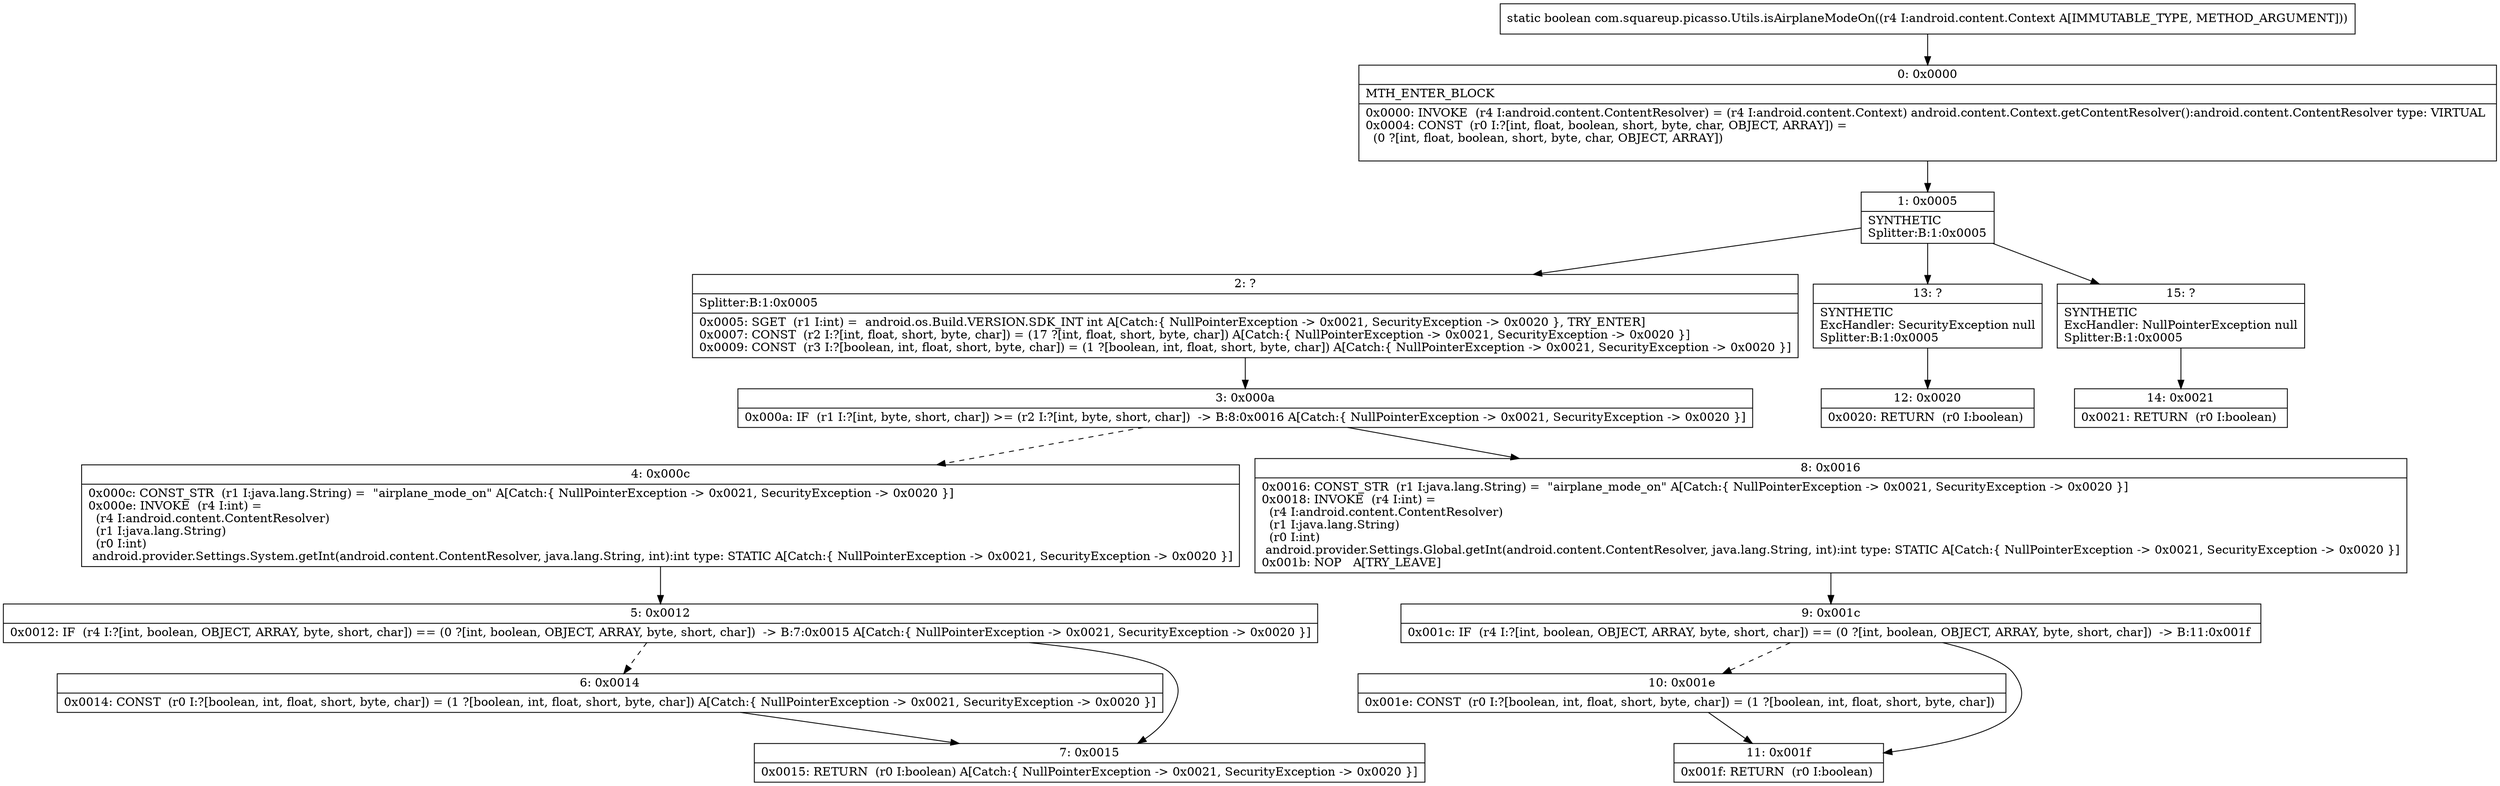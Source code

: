 digraph "CFG forcom.squareup.picasso.Utils.isAirplaneModeOn(Landroid\/content\/Context;)Z" {
Node_0 [shape=record,label="{0\:\ 0x0000|MTH_ENTER_BLOCK\l|0x0000: INVOKE  (r4 I:android.content.ContentResolver) = (r4 I:android.content.Context) android.content.Context.getContentResolver():android.content.ContentResolver type: VIRTUAL \l0x0004: CONST  (r0 I:?[int, float, boolean, short, byte, char, OBJECT, ARRAY]) = \l  (0 ?[int, float, boolean, short, byte, char, OBJECT, ARRAY])\l \l}"];
Node_1 [shape=record,label="{1\:\ 0x0005|SYNTHETIC\lSplitter:B:1:0x0005\l}"];
Node_2 [shape=record,label="{2\:\ ?|Splitter:B:1:0x0005\l|0x0005: SGET  (r1 I:int) =  android.os.Build.VERSION.SDK_INT int A[Catch:\{ NullPointerException \-\> 0x0021, SecurityException \-\> 0x0020 \}, TRY_ENTER]\l0x0007: CONST  (r2 I:?[int, float, short, byte, char]) = (17 ?[int, float, short, byte, char]) A[Catch:\{ NullPointerException \-\> 0x0021, SecurityException \-\> 0x0020 \}]\l0x0009: CONST  (r3 I:?[boolean, int, float, short, byte, char]) = (1 ?[boolean, int, float, short, byte, char]) A[Catch:\{ NullPointerException \-\> 0x0021, SecurityException \-\> 0x0020 \}]\l}"];
Node_3 [shape=record,label="{3\:\ 0x000a|0x000a: IF  (r1 I:?[int, byte, short, char]) \>= (r2 I:?[int, byte, short, char])  \-\> B:8:0x0016 A[Catch:\{ NullPointerException \-\> 0x0021, SecurityException \-\> 0x0020 \}]\l}"];
Node_4 [shape=record,label="{4\:\ 0x000c|0x000c: CONST_STR  (r1 I:java.lang.String) =  \"airplane_mode_on\" A[Catch:\{ NullPointerException \-\> 0x0021, SecurityException \-\> 0x0020 \}]\l0x000e: INVOKE  (r4 I:int) = \l  (r4 I:android.content.ContentResolver)\l  (r1 I:java.lang.String)\l  (r0 I:int)\l android.provider.Settings.System.getInt(android.content.ContentResolver, java.lang.String, int):int type: STATIC A[Catch:\{ NullPointerException \-\> 0x0021, SecurityException \-\> 0x0020 \}]\l}"];
Node_5 [shape=record,label="{5\:\ 0x0012|0x0012: IF  (r4 I:?[int, boolean, OBJECT, ARRAY, byte, short, char]) == (0 ?[int, boolean, OBJECT, ARRAY, byte, short, char])  \-\> B:7:0x0015 A[Catch:\{ NullPointerException \-\> 0x0021, SecurityException \-\> 0x0020 \}]\l}"];
Node_6 [shape=record,label="{6\:\ 0x0014|0x0014: CONST  (r0 I:?[boolean, int, float, short, byte, char]) = (1 ?[boolean, int, float, short, byte, char]) A[Catch:\{ NullPointerException \-\> 0x0021, SecurityException \-\> 0x0020 \}]\l}"];
Node_7 [shape=record,label="{7\:\ 0x0015|0x0015: RETURN  (r0 I:boolean) A[Catch:\{ NullPointerException \-\> 0x0021, SecurityException \-\> 0x0020 \}]\l}"];
Node_8 [shape=record,label="{8\:\ 0x0016|0x0016: CONST_STR  (r1 I:java.lang.String) =  \"airplane_mode_on\" A[Catch:\{ NullPointerException \-\> 0x0021, SecurityException \-\> 0x0020 \}]\l0x0018: INVOKE  (r4 I:int) = \l  (r4 I:android.content.ContentResolver)\l  (r1 I:java.lang.String)\l  (r0 I:int)\l android.provider.Settings.Global.getInt(android.content.ContentResolver, java.lang.String, int):int type: STATIC A[Catch:\{ NullPointerException \-\> 0x0021, SecurityException \-\> 0x0020 \}]\l0x001b: NOP   A[TRY_LEAVE]\l}"];
Node_9 [shape=record,label="{9\:\ 0x001c|0x001c: IF  (r4 I:?[int, boolean, OBJECT, ARRAY, byte, short, char]) == (0 ?[int, boolean, OBJECT, ARRAY, byte, short, char])  \-\> B:11:0x001f \l}"];
Node_10 [shape=record,label="{10\:\ 0x001e|0x001e: CONST  (r0 I:?[boolean, int, float, short, byte, char]) = (1 ?[boolean, int, float, short, byte, char]) \l}"];
Node_11 [shape=record,label="{11\:\ 0x001f|0x001f: RETURN  (r0 I:boolean) \l}"];
Node_12 [shape=record,label="{12\:\ 0x0020|0x0020: RETURN  (r0 I:boolean) \l}"];
Node_13 [shape=record,label="{13\:\ ?|SYNTHETIC\lExcHandler: SecurityException null\lSplitter:B:1:0x0005\l}"];
Node_14 [shape=record,label="{14\:\ 0x0021|0x0021: RETURN  (r0 I:boolean) \l}"];
Node_15 [shape=record,label="{15\:\ ?|SYNTHETIC\lExcHandler: NullPointerException null\lSplitter:B:1:0x0005\l}"];
MethodNode[shape=record,label="{static boolean com.squareup.picasso.Utils.isAirplaneModeOn((r4 I:android.content.Context A[IMMUTABLE_TYPE, METHOD_ARGUMENT])) }"];
MethodNode -> Node_0;
Node_0 -> Node_1;
Node_1 -> Node_2;
Node_1 -> Node_15;
Node_1 -> Node_13;
Node_2 -> Node_3;
Node_3 -> Node_4[style=dashed];
Node_3 -> Node_8;
Node_4 -> Node_5;
Node_5 -> Node_6[style=dashed];
Node_5 -> Node_7;
Node_6 -> Node_7;
Node_8 -> Node_9;
Node_9 -> Node_10[style=dashed];
Node_9 -> Node_11;
Node_10 -> Node_11;
Node_13 -> Node_12;
Node_15 -> Node_14;
}

